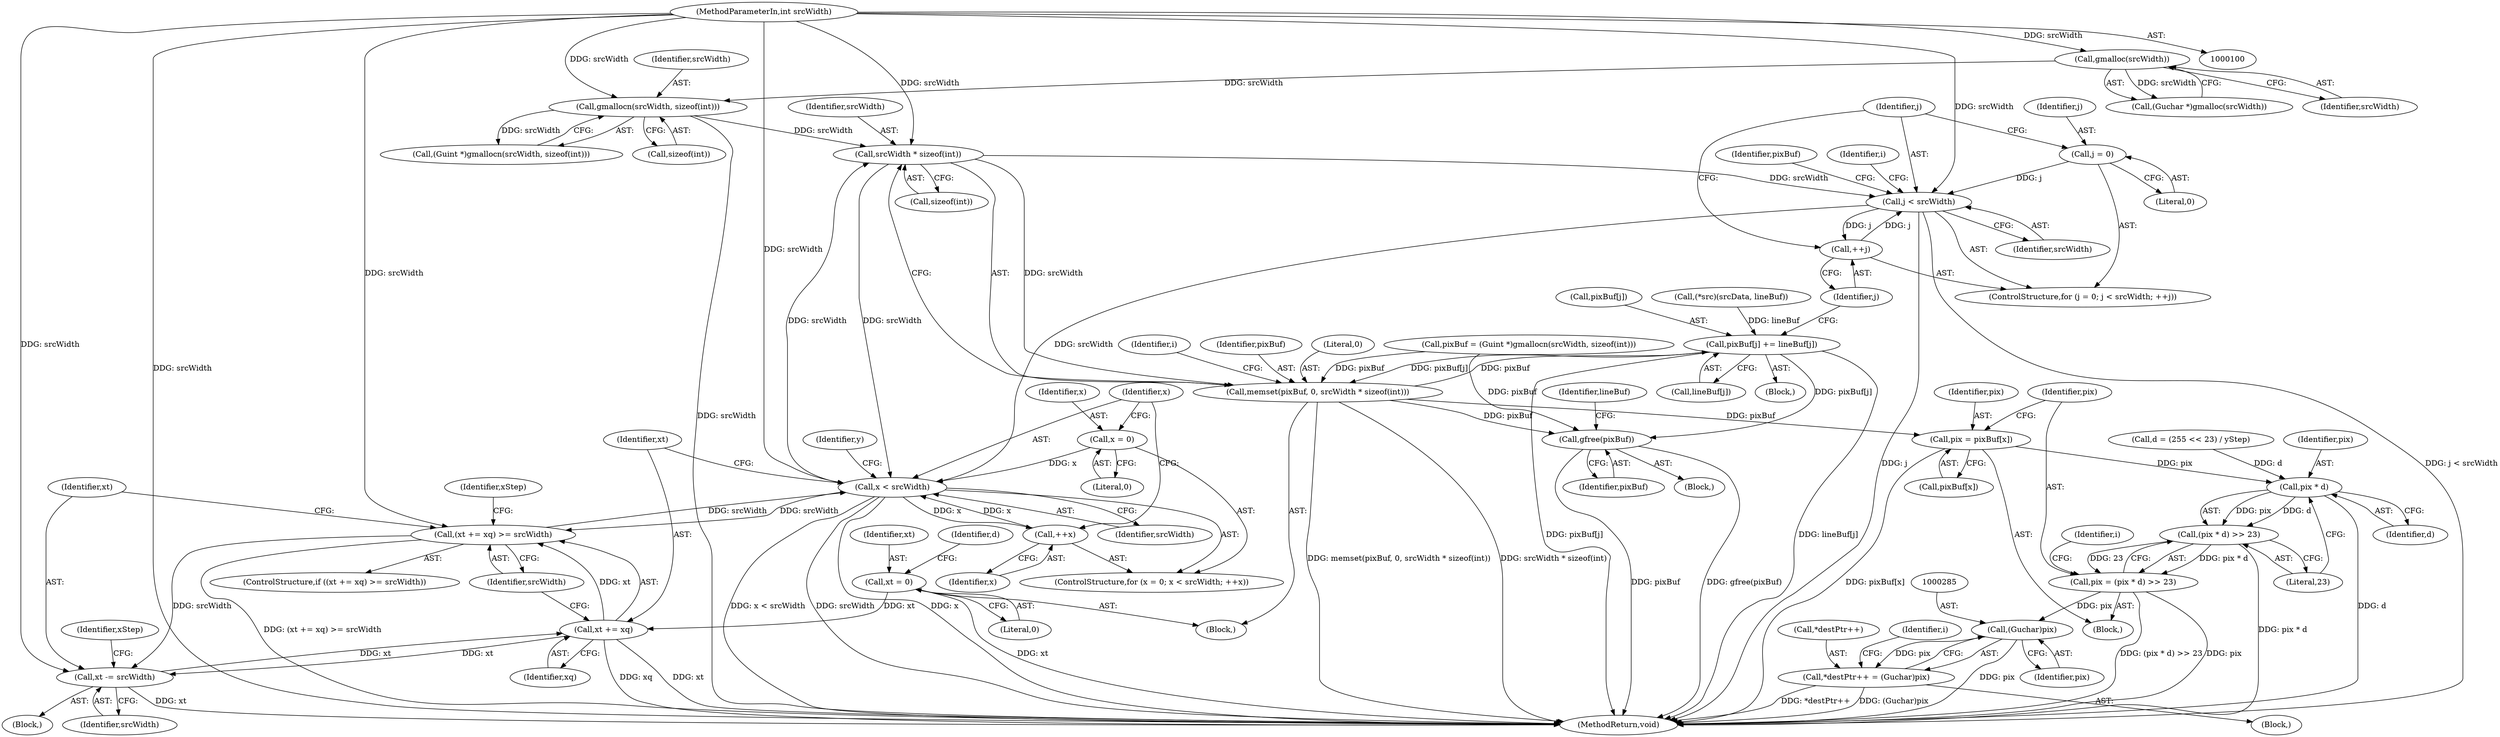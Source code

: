 digraph "0_poppler_957aa252912cde85d76c41e9710b33425a82b696@API" {
"1000184" [label="(Call,srcWidth * sizeof(int))"];
"1000141" [label="(Call,gmallocn(srcWidth, sizeof(int)))"];
"1000135" [label="(Call,gmalloc(srcWidth))"];
"1000103" [label="(MethodParameterIn,int srcWidth)"];
"1000232" [label="(Call,x < srcWidth)"];
"1000235" [label="(Call,++x)"];
"1000229" [label="(Call,x = 0)"];
"1000184" [label="(Call,srcWidth * sizeof(int))"];
"1000205" [label="(Call,j < srcWidth)"];
"1000208" [label="(Call,++j)"];
"1000202" [label="(Call,j = 0)"];
"1000239" [label="(Call,(xt += xq) >= srcWidth)"];
"1000240" [label="(Call,xt += xq)"];
"1000218" [label="(Call,xt = 0)"];
"1000245" [label="(Call,xt -= srcWidth)"];
"1000181" [label="(Call,memset(pixBuf, 0, srcWidth * sizeof(int)))"];
"1000211" [label="(Call,pixBuf[j] += lineBuf[j])"];
"1000287" [label="(Call,gfree(pixBuf))"];
"1000258" [label="(Call,pix = pixBuf[x])"];
"1000266" [label="(Call,pix * d)"];
"1000265" [label="(Call,(pix * d) >> 23)"];
"1000263" [label="(Call,pix = (pix * d) >> 23)"];
"1000284" [label="(Call,(Guchar)pix)"];
"1000280" [label="(Call,*destPtr++ = (Guchar)pix)"];
"1000205" [label="(Call,j < srcWidth)"];
"1000142" [label="(Identifier,srcWidth)"];
"1000287" [label="(Call,gfree(pixBuf))"];
"1000185" [label="(Identifier,srcWidth)"];
"1000218" [label="(Call,xt = 0)"];
"1000108" [label="(Block,)"];
"1000259" [label="(Identifier,pix)"];
"1000284" [label="(Call,(Guchar)pix)"];
"1000240" [label="(Call,xt += xq)"];
"1000161" [label="(Identifier,y)"];
"1000219" [label="(Identifier,xt)"];
"1000186" [label="(Call,sizeof(int))"];
"1000281" [label="(Call,*destPtr++)"];
"1000272" [label="(Identifier,i)"];
"1000204" [label="(Literal,0)"];
"1000290" [label="(Identifier,lineBuf)"];
"1000207" [label="(Identifier,srcWidth)"];
"1000291" [label="(MethodReturn,void)"];
"1000103" [label="(MethodParameterIn,int srcWidth)"];
"1000190" [label="(Identifier,i)"];
"1000182" [label="(Identifier,pixBuf)"];
"1000203" [label="(Identifier,j)"];
"1000236" [label="(Identifier,x)"];
"1000211" [label="(Call,pixBuf[j] += lineBuf[j])"];
"1000139" [label="(Call,(Guint *)gmallocn(srcWidth, sizeof(int)))"];
"1000162" [label="(Block,)"];
"1000267" [label="(Identifier,pix)"];
"1000288" [label="(Identifier,pixBuf)"];
"1000232" [label="(Call,x < srcWidth)"];
"1000238" [label="(ControlStructure,if ((xt += xq) >= srcWidth))"];
"1000222" [label="(Identifier,d)"];
"1000221" [label="(Call,d = (255 << 23) / yStep)"];
"1000268" [label="(Identifier,d)"];
"1000280" [label="(Call,*destPtr++ = (Guchar)pix)"];
"1000234" [label="(Identifier,srcWidth)"];
"1000249" [label="(Identifier,xStep)"];
"1000233" [label="(Identifier,x)"];
"1000206" [label="(Identifier,j)"];
"1000237" [label="(Block,)"];
"1000241" [label="(Identifier,xt)"];
"1000209" [label="(Identifier,j)"];
"1000265" [label="(Call,(pix * d) >> 23)"];
"1000235" [label="(Call,++x)"];
"1000181" [label="(Call,memset(pixBuf, 0, srcWidth * sizeof(int)))"];
"1000244" [label="(Block,)"];
"1000243" [label="(Identifier,srcWidth)"];
"1000137" [label="(Call,pixBuf = (Guint *)gmallocn(srcWidth, sizeof(int)))"];
"1000215" [label="(Call,lineBuf[j])"];
"1000231" [label="(Literal,0)"];
"1000198" [label="(Call,(*src)(srcData, lineBuf))"];
"1000286" [label="(Identifier,pix)"];
"1000230" [label="(Identifier,x)"];
"1000210" [label="(Block,)"];
"1000279" [label="(Block,)"];
"1000135" [label="(Call,gmalloc(srcWidth))"];
"1000201" [label="(ControlStructure,for (j = 0; j < srcWidth; ++j))"];
"1000220" [label="(Literal,0)"];
"1000260" [label="(Call,pixBuf[x])"];
"1000269" [label="(Literal,23)"];
"1000228" [label="(ControlStructure,for (x = 0; x < srcWidth; ++x))"];
"1000246" [label="(Identifier,xt)"];
"1000245" [label="(Call,xt -= srcWidth)"];
"1000208" [label="(Call,++j)"];
"1000229" [label="(Call,x = 0)"];
"1000256" [label="(Identifier,xStep)"];
"1000278" [label="(Identifier,i)"];
"1000196" [label="(Identifier,i)"];
"1000202" [label="(Call,j = 0)"];
"1000239" [label="(Call,(xt += xq) >= srcWidth)"];
"1000213" [label="(Identifier,pixBuf)"];
"1000242" [label="(Identifier,xq)"];
"1000143" [label="(Call,sizeof(int))"];
"1000264" [label="(Identifier,pix)"];
"1000258" [label="(Call,pix = pixBuf[x])"];
"1000212" [label="(Call,pixBuf[j])"];
"1000141" [label="(Call,gmallocn(srcWidth, sizeof(int)))"];
"1000247" [label="(Identifier,srcWidth)"];
"1000266" [label="(Call,pix * d)"];
"1000263" [label="(Call,pix = (pix * d) >> 23)"];
"1000184" [label="(Call,srcWidth * sizeof(int))"];
"1000133" [label="(Call,(Guchar *)gmalloc(srcWidth))"];
"1000136" [label="(Identifier,srcWidth)"];
"1000183" [label="(Literal,0)"];
"1000184" -> "1000181"  [label="AST: "];
"1000184" -> "1000186"  [label="CFG: "];
"1000185" -> "1000184"  [label="AST: "];
"1000186" -> "1000184"  [label="AST: "];
"1000181" -> "1000184"  [label="CFG: "];
"1000184" -> "1000181"  [label="DDG: srcWidth"];
"1000141" -> "1000184"  [label="DDG: srcWidth"];
"1000232" -> "1000184"  [label="DDG: srcWidth"];
"1000103" -> "1000184"  [label="DDG: srcWidth"];
"1000184" -> "1000205"  [label="DDG: srcWidth"];
"1000184" -> "1000232"  [label="DDG: srcWidth"];
"1000141" -> "1000139"  [label="AST: "];
"1000141" -> "1000143"  [label="CFG: "];
"1000142" -> "1000141"  [label="AST: "];
"1000143" -> "1000141"  [label="AST: "];
"1000139" -> "1000141"  [label="CFG: "];
"1000141" -> "1000291"  [label="DDG: srcWidth"];
"1000141" -> "1000139"  [label="DDG: srcWidth"];
"1000135" -> "1000141"  [label="DDG: srcWidth"];
"1000103" -> "1000141"  [label="DDG: srcWidth"];
"1000135" -> "1000133"  [label="AST: "];
"1000135" -> "1000136"  [label="CFG: "];
"1000136" -> "1000135"  [label="AST: "];
"1000133" -> "1000135"  [label="CFG: "];
"1000135" -> "1000133"  [label="DDG: srcWidth"];
"1000103" -> "1000135"  [label="DDG: srcWidth"];
"1000103" -> "1000100"  [label="AST: "];
"1000103" -> "1000291"  [label="DDG: srcWidth"];
"1000103" -> "1000205"  [label="DDG: srcWidth"];
"1000103" -> "1000232"  [label="DDG: srcWidth"];
"1000103" -> "1000239"  [label="DDG: srcWidth"];
"1000103" -> "1000245"  [label="DDG: srcWidth"];
"1000232" -> "1000228"  [label="AST: "];
"1000232" -> "1000234"  [label="CFG: "];
"1000233" -> "1000232"  [label="AST: "];
"1000234" -> "1000232"  [label="AST: "];
"1000241" -> "1000232"  [label="CFG: "];
"1000161" -> "1000232"  [label="CFG: "];
"1000232" -> "1000291"  [label="DDG: x"];
"1000232" -> "1000291"  [label="DDG: x < srcWidth"];
"1000232" -> "1000291"  [label="DDG: srcWidth"];
"1000235" -> "1000232"  [label="DDG: x"];
"1000229" -> "1000232"  [label="DDG: x"];
"1000205" -> "1000232"  [label="DDG: srcWidth"];
"1000239" -> "1000232"  [label="DDG: srcWidth"];
"1000232" -> "1000235"  [label="DDG: x"];
"1000232" -> "1000239"  [label="DDG: srcWidth"];
"1000235" -> "1000228"  [label="AST: "];
"1000235" -> "1000236"  [label="CFG: "];
"1000236" -> "1000235"  [label="AST: "];
"1000233" -> "1000235"  [label="CFG: "];
"1000229" -> "1000228"  [label="AST: "];
"1000229" -> "1000231"  [label="CFG: "];
"1000230" -> "1000229"  [label="AST: "];
"1000231" -> "1000229"  [label="AST: "];
"1000233" -> "1000229"  [label="CFG: "];
"1000205" -> "1000201"  [label="AST: "];
"1000205" -> "1000207"  [label="CFG: "];
"1000206" -> "1000205"  [label="AST: "];
"1000207" -> "1000205"  [label="AST: "];
"1000213" -> "1000205"  [label="CFG: "];
"1000196" -> "1000205"  [label="CFG: "];
"1000205" -> "1000291"  [label="DDG: j"];
"1000205" -> "1000291"  [label="DDG: j < srcWidth"];
"1000208" -> "1000205"  [label="DDG: j"];
"1000202" -> "1000205"  [label="DDG: j"];
"1000205" -> "1000208"  [label="DDG: j"];
"1000208" -> "1000201"  [label="AST: "];
"1000208" -> "1000209"  [label="CFG: "];
"1000209" -> "1000208"  [label="AST: "];
"1000206" -> "1000208"  [label="CFG: "];
"1000202" -> "1000201"  [label="AST: "];
"1000202" -> "1000204"  [label="CFG: "];
"1000203" -> "1000202"  [label="AST: "];
"1000204" -> "1000202"  [label="AST: "];
"1000206" -> "1000202"  [label="CFG: "];
"1000239" -> "1000238"  [label="AST: "];
"1000239" -> "1000243"  [label="CFG: "];
"1000240" -> "1000239"  [label="AST: "];
"1000243" -> "1000239"  [label="AST: "];
"1000246" -> "1000239"  [label="CFG: "];
"1000256" -> "1000239"  [label="CFG: "];
"1000239" -> "1000291"  [label="DDG: (xt += xq) >= srcWidth"];
"1000240" -> "1000239"  [label="DDG: xt"];
"1000239" -> "1000245"  [label="DDG: srcWidth"];
"1000240" -> "1000242"  [label="CFG: "];
"1000241" -> "1000240"  [label="AST: "];
"1000242" -> "1000240"  [label="AST: "];
"1000243" -> "1000240"  [label="CFG: "];
"1000240" -> "1000291"  [label="DDG: xq"];
"1000240" -> "1000291"  [label="DDG: xt"];
"1000218" -> "1000240"  [label="DDG: xt"];
"1000245" -> "1000240"  [label="DDG: xt"];
"1000240" -> "1000245"  [label="DDG: xt"];
"1000218" -> "1000162"  [label="AST: "];
"1000218" -> "1000220"  [label="CFG: "];
"1000219" -> "1000218"  [label="AST: "];
"1000220" -> "1000218"  [label="AST: "];
"1000222" -> "1000218"  [label="CFG: "];
"1000218" -> "1000291"  [label="DDG: xt"];
"1000245" -> "1000244"  [label="AST: "];
"1000245" -> "1000247"  [label="CFG: "];
"1000246" -> "1000245"  [label="AST: "];
"1000247" -> "1000245"  [label="AST: "];
"1000249" -> "1000245"  [label="CFG: "];
"1000245" -> "1000291"  [label="DDG: xt"];
"1000181" -> "1000162"  [label="AST: "];
"1000182" -> "1000181"  [label="AST: "];
"1000183" -> "1000181"  [label="AST: "];
"1000190" -> "1000181"  [label="CFG: "];
"1000181" -> "1000291"  [label="DDG: memset(pixBuf, 0, srcWidth * sizeof(int))"];
"1000181" -> "1000291"  [label="DDG: srcWidth * sizeof(int)"];
"1000211" -> "1000181"  [label="DDG: pixBuf[j]"];
"1000137" -> "1000181"  [label="DDG: pixBuf"];
"1000181" -> "1000211"  [label="DDG: pixBuf"];
"1000181" -> "1000258"  [label="DDG: pixBuf"];
"1000181" -> "1000287"  [label="DDG: pixBuf"];
"1000211" -> "1000210"  [label="AST: "];
"1000211" -> "1000215"  [label="CFG: "];
"1000212" -> "1000211"  [label="AST: "];
"1000215" -> "1000211"  [label="AST: "];
"1000209" -> "1000211"  [label="CFG: "];
"1000211" -> "1000291"  [label="DDG: pixBuf[j]"];
"1000211" -> "1000291"  [label="DDG: lineBuf[j]"];
"1000198" -> "1000211"  [label="DDG: lineBuf"];
"1000211" -> "1000287"  [label="DDG: pixBuf[j]"];
"1000287" -> "1000108"  [label="AST: "];
"1000287" -> "1000288"  [label="CFG: "];
"1000288" -> "1000287"  [label="AST: "];
"1000290" -> "1000287"  [label="CFG: "];
"1000287" -> "1000291"  [label="DDG: gfree(pixBuf)"];
"1000287" -> "1000291"  [label="DDG: pixBuf"];
"1000137" -> "1000287"  [label="DDG: pixBuf"];
"1000258" -> "1000237"  [label="AST: "];
"1000258" -> "1000260"  [label="CFG: "];
"1000259" -> "1000258"  [label="AST: "];
"1000260" -> "1000258"  [label="AST: "];
"1000264" -> "1000258"  [label="CFG: "];
"1000258" -> "1000291"  [label="DDG: pixBuf[x]"];
"1000258" -> "1000266"  [label="DDG: pix"];
"1000266" -> "1000265"  [label="AST: "];
"1000266" -> "1000268"  [label="CFG: "];
"1000267" -> "1000266"  [label="AST: "];
"1000268" -> "1000266"  [label="AST: "];
"1000269" -> "1000266"  [label="CFG: "];
"1000266" -> "1000291"  [label="DDG: d"];
"1000266" -> "1000265"  [label="DDG: pix"];
"1000266" -> "1000265"  [label="DDG: d"];
"1000221" -> "1000266"  [label="DDG: d"];
"1000265" -> "1000263"  [label="AST: "];
"1000265" -> "1000269"  [label="CFG: "];
"1000269" -> "1000265"  [label="AST: "];
"1000263" -> "1000265"  [label="CFG: "];
"1000265" -> "1000291"  [label="DDG: pix * d"];
"1000265" -> "1000263"  [label="DDG: pix * d"];
"1000265" -> "1000263"  [label="DDG: 23"];
"1000263" -> "1000237"  [label="AST: "];
"1000264" -> "1000263"  [label="AST: "];
"1000272" -> "1000263"  [label="CFG: "];
"1000263" -> "1000291"  [label="DDG: (pix * d) >> 23"];
"1000263" -> "1000291"  [label="DDG: pix"];
"1000263" -> "1000284"  [label="DDG: pix"];
"1000284" -> "1000280"  [label="AST: "];
"1000284" -> "1000286"  [label="CFG: "];
"1000285" -> "1000284"  [label="AST: "];
"1000286" -> "1000284"  [label="AST: "];
"1000280" -> "1000284"  [label="CFG: "];
"1000284" -> "1000291"  [label="DDG: pix"];
"1000284" -> "1000280"  [label="DDG: pix"];
"1000280" -> "1000279"  [label="AST: "];
"1000281" -> "1000280"  [label="AST: "];
"1000278" -> "1000280"  [label="CFG: "];
"1000280" -> "1000291"  [label="DDG: (Guchar)pix"];
"1000280" -> "1000291"  [label="DDG: *destPtr++"];
}

